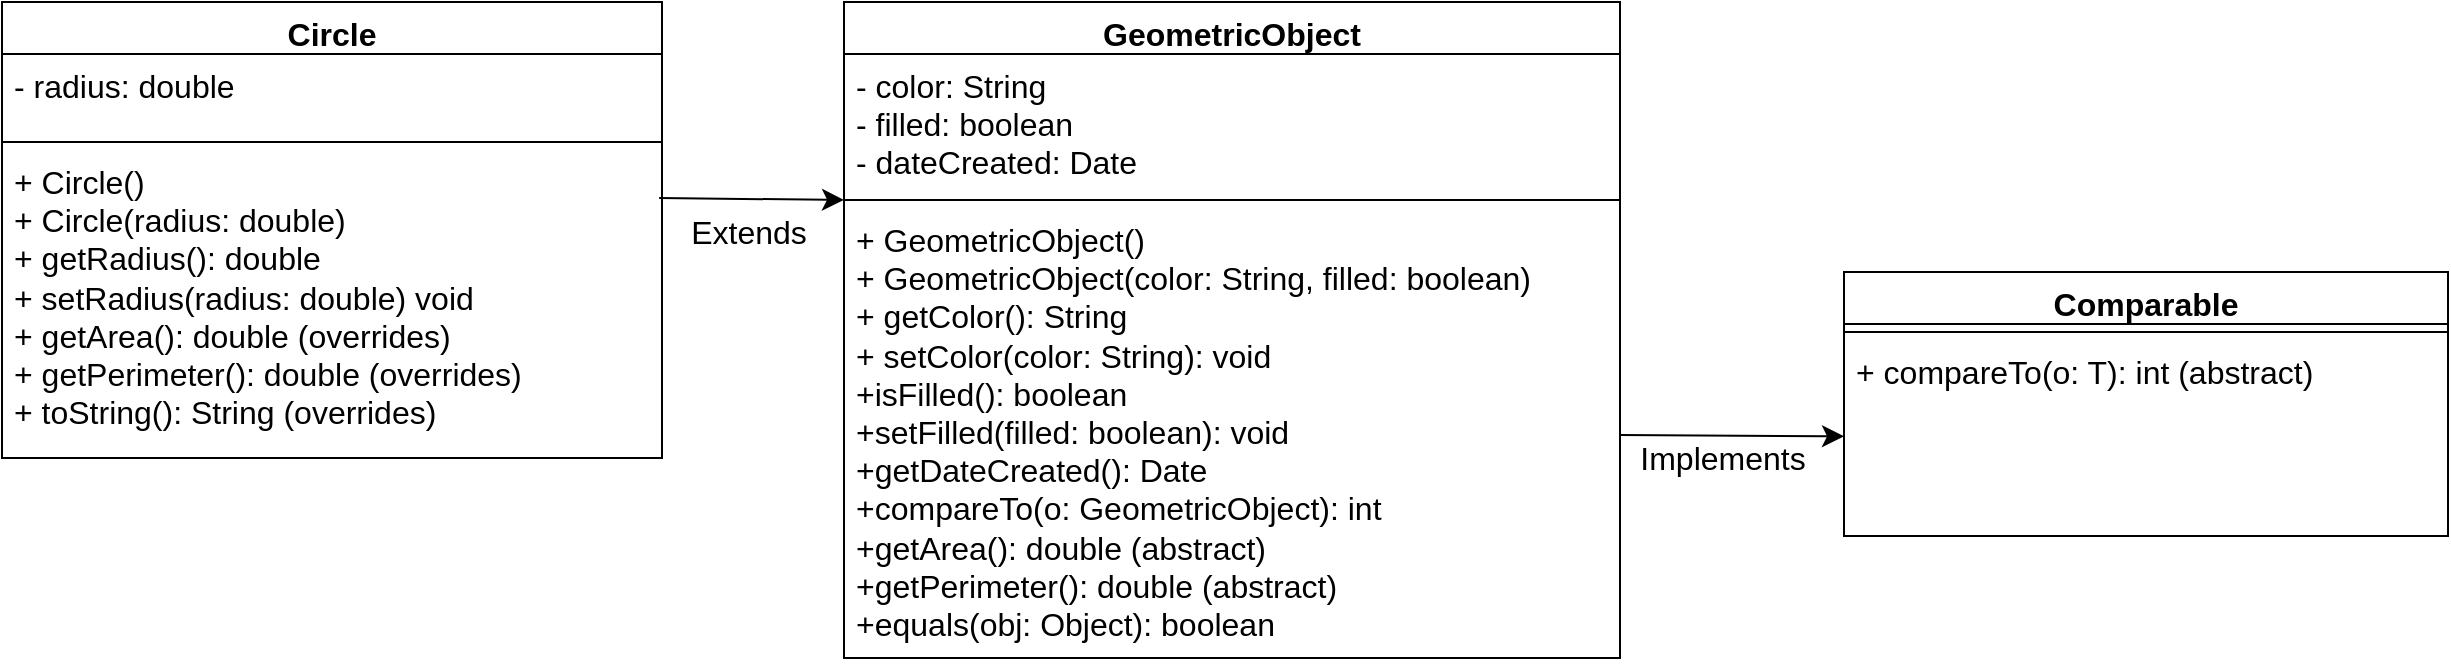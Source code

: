 <mxfile version="21.7.4" type="device">
  <diagram name="Page-1" id="hqAPdIp_6kZHph4iv2CI">
    <mxGraphModel dx="1360" dy="1334" grid="0" gridSize="10" guides="1" tooltips="1" connect="1" arrows="1" fold="1" page="0" pageScale="1" pageWidth="850" pageHeight="1100" math="0" shadow="0">
      <root>
        <mxCell id="0" />
        <mxCell id="1" parent="0" />
        <mxCell id="31Is2I2Jk-X-h0o75WfU-1" value="Circle" style="swimlane;fontStyle=1;align=center;verticalAlign=top;childLayout=stackLayout;horizontal=1;startSize=26;horizontalStack=0;resizeParent=1;resizeParentMax=0;resizeLast=0;collapsible=1;marginBottom=0;whiteSpace=wrap;html=1;fontSize=16;" vertex="1" parent="1">
          <mxGeometry x="-30" y="-52" width="330" height="228" as="geometry" />
        </mxCell>
        <mxCell id="31Is2I2Jk-X-h0o75WfU-2" value="- radius: double" style="text;strokeColor=none;fillColor=none;align=left;verticalAlign=top;spacingLeft=4;spacingRight=4;overflow=hidden;rotatable=0;points=[[0,0.5],[1,0.5]];portConstraint=eastwest;whiteSpace=wrap;html=1;fontSize=16;" vertex="1" parent="31Is2I2Jk-X-h0o75WfU-1">
          <mxGeometry y="26" width="330" height="40" as="geometry" />
        </mxCell>
        <mxCell id="31Is2I2Jk-X-h0o75WfU-3" value="" style="line;strokeWidth=1;fillColor=none;align=left;verticalAlign=middle;spacingTop=-1;spacingLeft=3;spacingRight=3;rotatable=0;labelPosition=right;points=[];portConstraint=eastwest;strokeColor=inherit;fontSize=16;" vertex="1" parent="31Is2I2Jk-X-h0o75WfU-1">
          <mxGeometry y="66" width="330" height="8" as="geometry" />
        </mxCell>
        <mxCell id="31Is2I2Jk-X-h0o75WfU-4" value="+ Circle()&lt;br&gt;+ Circle(radius: double)&lt;br&gt;+ getRadius(): double&lt;br&gt;+ setRadius(radius: double) void&lt;br&gt;+ getArea(): double (overrides)&lt;br&gt;+ getPerimeter(): double (overrides)&lt;br&gt;+ toString(): String (overrides)" style="text;strokeColor=none;fillColor=none;align=left;verticalAlign=top;spacingLeft=4;spacingRight=4;overflow=hidden;rotatable=0;points=[[0,0.5],[1,0.5]];portConstraint=eastwest;whiteSpace=wrap;html=1;fontSize=16;" vertex="1" parent="31Is2I2Jk-X-h0o75WfU-1">
          <mxGeometry y="74" width="330" height="154" as="geometry" />
        </mxCell>
        <mxCell id="31Is2I2Jk-X-h0o75WfU-15" value="GeometricObject" style="swimlane;fontStyle=1;align=center;verticalAlign=top;childLayout=stackLayout;horizontal=1;startSize=26;horizontalStack=0;resizeParent=1;resizeParentMax=0;resizeLast=0;collapsible=1;marginBottom=0;whiteSpace=wrap;html=1;fontSize=16;" vertex="1" parent="1">
          <mxGeometry x="391" y="-52" width="388" height="328" as="geometry" />
        </mxCell>
        <mxCell id="31Is2I2Jk-X-h0o75WfU-16" value="- color: String&lt;br&gt;- filled: boolean&lt;br&gt;- dateCreated: Date" style="text;strokeColor=none;fillColor=none;align=left;verticalAlign=top;spacingLeft=4;spacingRight=4;overflow=hidden;rotatable=0;points=[[0,0.5],[1,0.5]];portConstraint=eastwest;whiteSpace=wrap;html=1;fontSize=16;" vertex="1" parent="31Is2I2Jk-X-h0o75WfU-15">
          <mxGeometry y="26" width="388" height="69" as="geometry" />
        </mxCell>
        <mxCell id="31Is2I2Jk-X-h0o75WfU-17" value="" style="line;strokeWidth=1;fillColor=none;align=left;verticalAlign=middle;spacingTop=-1;spacingLeft=3;spacingRight=3;rotatable=0;labelPosition=right;points=[];portConstraint=eastwest;strokeColor=inherit;fontSize=16;" vertex="1" parent="31Is2I2Jk-X-h0o75WfU-15">
          <mxGeometry y="95" width="388" height="8" as="geometry" />
        </mxCell>
        <mxCell id="31Is2I2Jk-X-h0o75WfU-18" value="+ GeometricObject()&lt;br&gt;+ GeometricObject(color: String, filled: boolean)&lt;br&gt;+ getColor(): String&lt;br&gt;+ setColor(color: String): void&lt;br&gt;+isFilled(): boolean&lt;br&gt;+setFilled(filled: boolean): void&lt;br&gt;+getDateCreated(): Date&lt;br&gt;+compareTo(o: GeometricObject): int&lt;br&gt;+getArea(): double (abstract)&lt;br&gt;+getPerimeter(): double (abstract)&lt;br&gt;+equals(obj: Object): boolean" style="text;strokeColor=none;fillColor=none;align=left;verticalAlign=top;spacingLeft=4;spacingRight=4;overflow=hidden;rotatable=0;points=[[0,0.5],[1,0.5]];portConstraint=eastwest;whiteSpace=wrap;html=1;fontSize=16;" vertex="1" parent="31Is2I2Jk-X-h0o75WfU-15">
          <mxGeometry y="103" width="388" height="225" as="geometry" />
        </mxCell>
        <mxCell id="31Is2I2Jk-X-h0o75WfU-19" value="Comparable" style="swimlane;fontStyle=1;align=center;verticalAlign=top;childLayout=stackLayout;horizontal=1;startSize=26;horizontalStack=0;resizeParent=1;resizeParentMax=0;resizeLast=0;collapsible=1;marginBottom=0;whiteSpace=wrap;html=1;fontSize=16;" vertex="1" parent="1">
          <mxGeometry x="891" y="83" width="302" height="132" as="geometry" />
        </mxCell>
        <mxCell id="31Is2I2Jk-X-h0o75WfU-21" value="" style="line;strokeWidth=1;fillColor=none;align=left;verticalAlign=middle;spacingTop=-1;spacingLeft=3;spacingRight=3;rotatable=0;labelPosition=right;points=[];portConstraint=eastwest;strokeColor=inherit;fontSize=16;" vertex="1" parent="31Is2I2Jk-X-h0o75WfU-19">
          <mxGeometry y="26" width="302" height="8" as="geometry" />
        </mxCell>
        <mxCell id="31Is2I2Jk-X-h0o75WfU-22" value="+ compareTo(o: T): int (abstract)" style="text;strokeColor=none;fillColor=none;align=left;verticalAlign=top;spacingLeft=4;spacingRight=4;overflow=hidden;rotatable=0;points=[[0,0.5],[1,0.5]];portConstraint=eastwest;whiteSpace=wrap;html=1;fontSize=16;" vertex="1" parent="31Is2I2Jk-X-h0o75WfU-19">
          <mxGeometry y="34" width="302" height="98" as="geometry" />
        </mxCell>
        <mxCell id="31Is2I2Jk-X-h0o75WfU-24" style="edgeStyle=none;curved=1;rounded=0;orthogonalLoop=1;jettySize=auto;html=1;exitX=1;exitY=0.5;exitDx=0;exitDy=0;entryX=0.006;entryY=0.253;entryDx=0;entryDy=0;fontSize=12;startSize=8;endSize=8;entryPerimeter=0;" edge="1" parent="1">
          <mxGeometry relative="1" as="geometry">
            <mxPoint x="298.58" y="46" as="sourcePoint" />
            <mxPoint x="390.996" y="46.999" as="targetPoint" />
          </mxGeometry>
        </mxCell>
        <mxCell id="31Is2I2Jk-X-h0o75WfU-25" value="Extends" style="edgeLabel;html=1;align=center;verticalAlign=middle;resizable=0;points=[];fontSize=16;" vertex="1" connectable="0" parent="31Is2I2Jk-X-h0o75WfU-24">
          <mxGeometry x="-0.209" y="7" relative="1" as="geometry">
            <mxPoint x="8" y="23" as="offset" />
          </mxGeometry>
        </mxCell>
        <mxCell id="31Is2I2Jk-X-h0o75WfU-27" value="" style="edgeStyle=none;curved=1;rounded=0;orthogonalLoop=1;jettySize=auto;html=1;fontSize=12;startSize=8;endSize=8;" edge="1" parent="1" source="31Is2I2Jk-X-h0o75WfU-18" target="31Is2I2Jk-X-h0o75WfU-22">
          <mxGeometry relative="1" as="geometry" />
        </mxCell>
        <mxCell id="31Is2I2Jk-X-h0o75WfU-28" value="Implements" style="text;html=1;align=center;verticalAlign=middle;resizable=0;points=[];autosize=1;strokeColor=none;fillColor=none;fontSize=16;" vertex="1" parent="1">
          <mxGeometry x="779" y="160" width="101" height="31" as="geometry" />
        </mxCell>
      </root>
    </mxGraphModel>
  </diagram>
</mxfile>

